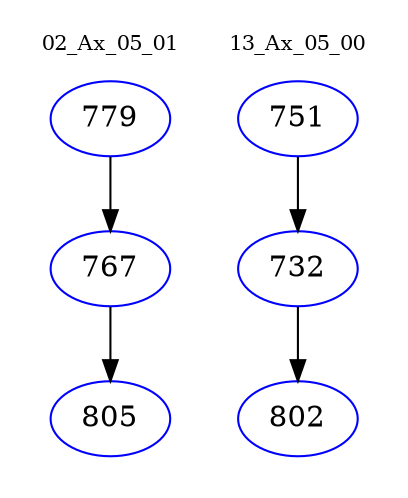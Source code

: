 digraph{
subgraph cluster_0 {
color = white
label = "02_Ax_05_01";
fontsize=10;
T0_779 [label="779", color="blue"]
T0_779 -> T0_767 [color="black"]
T0_767 [label="767", color="blue"]
T0_767 -> T0_805 [color="black"]
T0_805 [label="805", color="blue"]
}
subgraph cluster_1 {
color = white
label = "13_Ax_05_00";
fontsize=10;
T1_751 [label="751", color="blue"]
T1_751 -> T1_732 [color="black"]
T1_732 [label="732", color="blue"]
T1_732 -> T1_802 [color="black"]
T1_802 [label="802", color="blue"]
}
}

